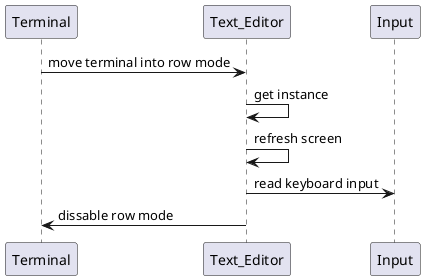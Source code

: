 @startuml
Terminal -> Text_Editor: move terminal into row mode

Text_Editor -> Text_Editor: get instance

Text_Editor -> Text_Editor: refresh screen

Text_Editor -> Input: read keyboard input

Text_Editor -> Terminal: dissable row mode
@enduml